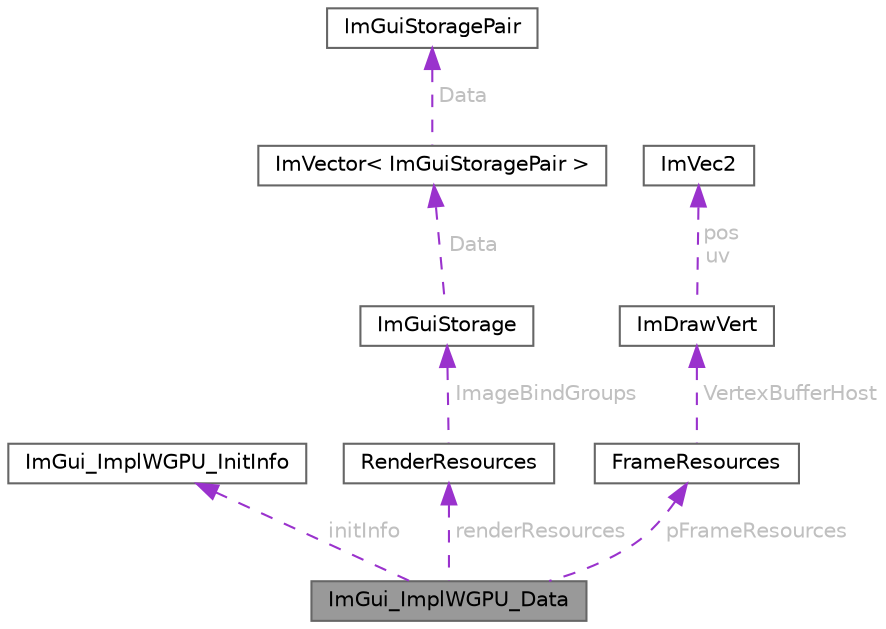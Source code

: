 digraph "ImGui_ImplWGPU_Data"
{
 // LATEX_PDF_SIZE
  bgcolor="transparent";
  edge [fontname=Helvetica,fontsize=10,labelfontname=Helvetica,labelfontsize=10];
  node [fontname=Helvetica,fontsize=10,shape=box,height=0.2,width=0.4];
  Node1 [id="Node000001",label="ImGui_ImplWGPU_Data",height=0.2,width=0.4,color="gray40", fillcolor="grey60", style="filled", fontcolor="black",tooltip=" "];
  Node2 -> Node1 [id="edge1_Node000001_Node000002",dir="back",color="darkorchid3",style="dashed",tooltip=" ",label=" initInfo",fontcolor="grey" ];
  Node2 [id="Node000002",label="ImGui_ImplWGPU_InitInfo",height=0.2,width=0.4,color="gray40", fillcolor="white", style="filled",URL="$structImGui__ImplWGPU__InitInfo.html",tooltip=" "];
  Node3 -> Node1 [id="edge2_Node000001_Node000003",dir="back",color="darkorchid3",style="dashed",tooltip=" ",label=" renderResources",fontcolor="grey" ];
  Node3 [id="Node000003",label="RenderResources",height=0.2,width=0.4,color="gray40", fillcolor="white", style="filled",URL="$structRenderResources.html",tooltip=" "];
  Node4 -> Node3 [id="edge3_Node000003_Node000004",dir="back",color="darkorchid3",style="dashed",tooltip=" ",label=" ImageBindGroups",fontcolor="grey" ];
  Node4 [id="Node000004",label="ImGuiStorage",height=0.2,width=0.4,color="gray40", fillcolor="white", style="filled",URL="$structImGuiStorage.html",tooltip=" "];
  Node5 -> Node4 [id="edge4_Node000004_Node000005",dir="back",color="darkorchid3",style="dashed",tooltip=" ",label=" Data",fontcolor="grey" ];
  Node5 [id="Node000005",label="ImVector\< ImGuiStoragePair \>",height=0.2,width=0.4,color="gray40", fillcolor="white", style="filled",URL="$structImVector.html",tooltip=" "];
  Node6 -> Node5 [id="edge5_Node000005_Node000006",dir="back",color="darkorchid3",style="dashed",tooltip=" ",label=" Data",fontcolor="grey" ];
  Node6 [id="Node000006",label="ImGuiStoragePair",height=0.2,width=0.4,color="gray40", fillcolor="white", style="filled",URL="$structImGuiStoragePair.html",tooltip=" "];
  Node7 -> Node1 [id="edge6_Node000001_Node000007",dir="back",color="darkorchid3",style="dashed",tooltip=" ",label=" pFrameResources",fontcolor="grey" ];
  Node7 [id="Node000007",label="FrameResources",height=0.2,width=0.4,color="gray40", fillcolor="white", style="filled",URL="$structFrameResources.html",tooltip=" "];
  Node8 -> Node7 [id="edge7_Node000007_Node000008",dir="back",color="darkorchid3",style="dashed",tooltip=" ",label=" VertexBufferHost",fontcolor="grey" ];
  Node8 [id="Node000008",label="ImDrawVert",height=0.2,width=0.4,color="gray40", fillcolor="white", style="filled",URL="$structImDrawVert.html",tooltip=" "];
  Node9 -> Node8 [id="edge8_Node000008_Node000009",dir="back",color="darkorchid3",style="dashed",tooltip=" ",label=" pos\nuv",fontcolor="grey" ];
  Node9 [id="Node000009",label="ImVec2",height=0.2,width=0.4,color="gray40", fillcolor="white", style="filled",URL="$structImVec2.html",tooltip=" "];
}
